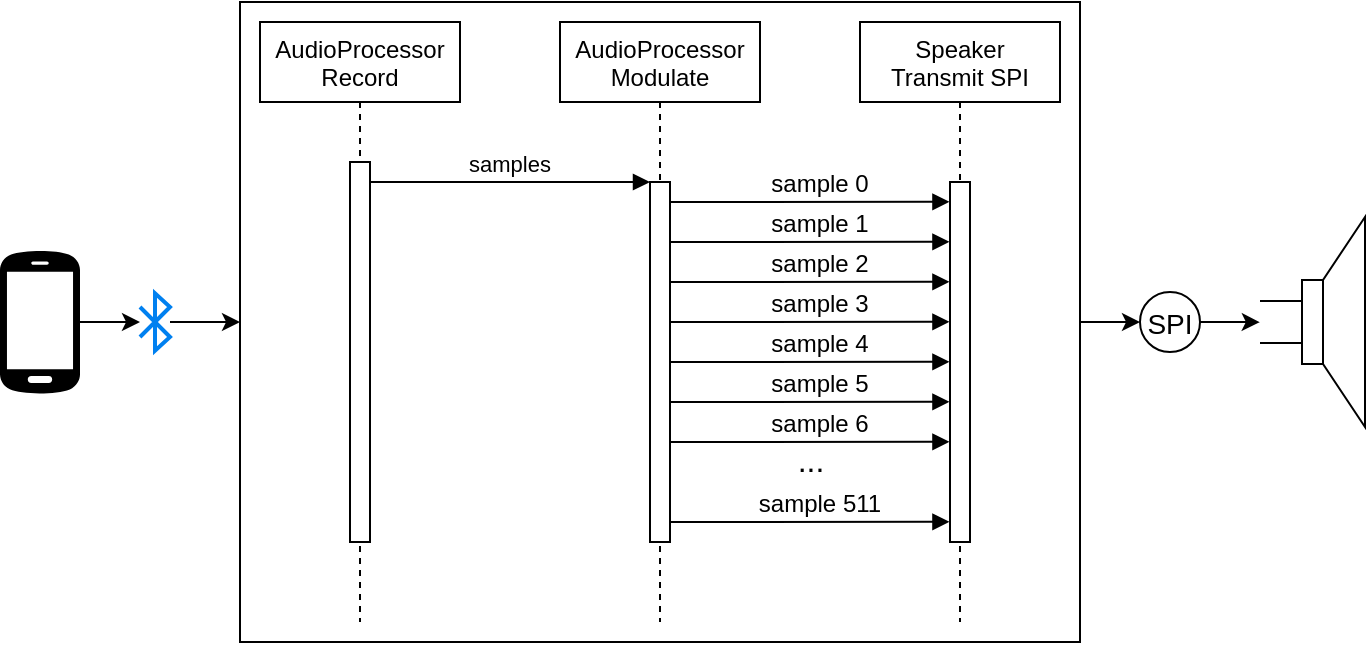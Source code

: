 <mxfile version="20.2.3" type="device" pages="2"><diagram id="kgpKYQtTHZ0yAKxKKP6v" name="Audio Processing"><mxGraphModel dx="1180" dy="834" grid="1" gridSize="10" guides="1" tooltips="1" connect="1" arrows="1" fold="1" page="1" pageScale="1" pageWidth="827" pageHeight="583" math="0" shadow="0"><root><mxCell id="0"/><mxCell id="1" parent="0"/><mxCell id="3nuBFxr9cyL0pnOWT2aG-1" value="AudioProcessor&#10;Record" style="shape=umlLifeline;perimeter=lifelinePerimeter;container=1;collapsible=0;recursiveResize=0;rounded=0;shadow=0;strokeWidth=1;" parent="1" vertex="1"><mxGeometry x="210" y="80" width="100" height="300" as="geometry"/></mxCell><mxCell id="3nuBFxr9cyL0pnOWT2aG-2" value="" style="points=[];perimeter=orthogonalPerimeter;rounded=0;shadow=0;strokeWidth=1;" parent="3nuBFxr9cyL0pnOWT2aG-1" vertex="1"><mxGeometry x="45" y="70" width="10" height="190" as="geometry"/></mxCell><mxCell id="3nuBFxr9cyL0pnOWT2aG-5" value="AudioProcessor&#10;Modulate" style="shape=umlLifeline;perimeter=lifelinePerimeter;container=1;collapsible=0;recursiveResize=0;rounded=0;shadow=0;strokeWidth=1;" parent="1" vertex="1"><mxGeometry x="360" y="80" width="100" height="300" as="geometry"/></mxCell><mxCell id="3nuBFxr9cyL0pnOWT2aG-6" value="" style="points=[];perimeter=orthogonalPerimeter;rounded=0;shadow=0;strokeWidth=1;" parent="3nuBFxr9cyL0pnOWT2aG-5" vertex="1"><mxGeometry x="45" y="80" width="10" height="180" as="geometry"/></mxCell><mxCell id="3nuBFxr9cyL0pnOWT2aG-8" value="samples" style="verticalAlign=bottom;endArrow=block;entryX=0;entryY=0;shadow=0;strokeWidth=1;" parent="1" source="3nuBFxr9cyL0pnOWT2aG-2" target="3nuBFxr9cyL0pnOWT2aG-6" edge="1"><mxGeometry relative="1" as="geometry"><mxPoint x="365" y="160" as="sourcePoint"/></mxGeometry></mxCell><mxCell id="kuTemVcEbw4K7YpPaer1-1" value="Speaker&#10;Transmit SPI" style="shape=umlLifeline;perimeter=lifelinePerimeter;container=1;collapsible=0;recursiveResize=0;rounded=0;shadow=0;strokeWidth=1;" parent="1" vertex="1"><mxGeometry x="510" y="80" width="100" height="300" as="geometry"/></mxCell><mxCell id="kuTemVcEbw4K7YpPaer1-2" value="" style="points=[];perimeter=orthogonalPerimeter;rounded=0;shadow=0;strokeWidth=1;" parent="kuTemVcEbw4K7YpPaer1-1" vertex="1"><mxGeometry x="45" y="80" width="10" height="180" as="geometry"/></mxCell><mxCell id="kuTemVcEbw4K7YpPaer1-24" value="..." style="text;html=1;align=center;verticalAlign=middle;resizable=0;points=[];autosize=1;strokeColor=none;fillColor=none;fontSize=16;" parent="1" vertex="1"><mxGeometry x="465" y="284" width="40" height="30" as="geometry"/></mxCell><mxCell id="kuTemVcEbw4K7YpPaer1-26" value="sample 0" style="verticalAlign=bottom;endArrow=block;shadow=0;strokeWidth=1;entryX=-0.028;entryY=0.055;entryDx=0;entryDy=0;entryPerimeter=0;fontSize=12;" parent="1" target="kuTemVcEbw4K7YpPaer1-2" edge="1"><mxGeometry x="0.074" relative="1" as="geometry"><mxPoint x="415" y="170.0" as="sourcePoint"/><mxPoint x="550" y="170" as="targetPoint"/><mxPoint as="offset"/></mxGeometry></mxCell><mxCell id="p8wUDSmrYqKsGamrTQwv-9" style="edgeStyle=orthogonalEdgeStyle;rounded=0;orthogonalLoop=1;jettySize=auto;html=1;entryX=0;entryY=0.5;entryDx=0;entryDy=0;fontSize=14;" edge="1" parent="1" source="sOebvRbx62T7N7JQh5-u-1" target="p8wUDSmrYqKsGamrTQwv-1"><mxGeometry relative="1" as="geometry"/></mxCell><mxCell id="sOebvRbx62T7N7JQh5-u-1" value="" style="html=1;verticalLabelPosition=bottom;align=center;labelBackgroundColor=#ffffff;verticalAlign=top;strokeWidth=2;strokeColor=#0080F0;shadow=0;dashed=0;shape=mxgraph.ios7.icons.bluetooth;pointerEvents=1" parent="1" vertex="1"><mxGeometry x="150" y="215.6" width="15" height="28.8" as="geometry"/></mxCell><mxCell id="p8wUDSmrYqKsGamrTQwv-10" style="edgeStyle=orthogonalEdgeStyle;rounded=0;orthogonalLoop=1;jettySize=auto;html=1;entryX=0;entryY=0.5;entryDx=0;entryDy=0;entryPerimeter=0;fontSize=14;" edge="1" parent="1" source="sOebvRbx62T7N7JQh5-u-3" target="sOebvRbx62T7N7JQh5-u-1"><mxGeometry relative="1" as="geometry"/></mxCell><mxCell id="sOebvRbx62T7N7JQh5-u-3" value="" style="sketch=0;pointerEvents=1;shadow=0;dashed=0;html=1;strokeColor=none;fillColor=#000000;labelPosition=center;verticalLabelPosition=bottom;verticalAlign=top;outlineConnect=0;align=center;shape=mxgraph.office.devices.cell_phone_android_proportional;aspect=fixed;" parent="1" vertex="1"><mxGeometry x="80" y="193.53" width="40" height="72.94" as="geometry"/></mxCell><mxCell id="cVhAYiBUzjoSXIWNtNKh-3" value="sample 1" style="verticalAlign=bottom;endArrow=block;shadow=0;strokeWidth=1;entryX=-0.028;entryY=0.055;entryDx=0;entryDy=0;entryPerimeter=0;fontSize=12;" parent="1" edge="1"><mxGeometry x="0.074" relative="1" as="geometry"><mxPoint x="415" y="190.0" as="sourcePoint"/><mxPoint x="554.72" y="189.9" as="targetPoint"/><mxPoint as="offset"/></mxGeometry></mxCell><mxCell id="cVhAYiBUzjoSXIWNtNKh-4" value="sample 2" style="verticalAlign=bottom;endArrow=block;shadow=0;strokeWidth=1;entryX=-0.028;entryY=0.055;entryDx=0;entryDy=0;entryPerimeter=0;fontSize=12;" parent="1" edge="1"><mxGeometry x="0.074" relative="1" as="geometry"><mxPoint x="415" y="210.0" as="sourcePoint"/><mxPoint x="554.72" y="209.9" as="targetPoint"/><mxPoint as="offset"/></mxGeometry></mxCell><mxCell id="cVhAYiBUzjoSXIWNtNKh-5" value="sample 3" style="verticalAlign=bottom;endArrow=block;shadow=0;strokeWidth=1;entryX=-0.028;entryY=0.055;entryDx=0;entryDy=0;entryPerimeter=0;fontSize=12;" parent="1" edge="1"><mxGeometry x="0.074" relative="1" as="geometry"><mxPoint x="415" y="230.0" as="sourcePoint"/><mxPoint x="554.72" y="229.9" as="targetPoint"/><mxPoint as="offset"/></mxGeometry></mxCell><mxCell id="cVhAYiBUzjoSXIWNtNKh-6" value="sample 4" style="verticalAlign=bottom;endArrow=block;shadow=0;strokeWidth=1;entryX=-0.028;entryY=0.055;entryDx=0;entryDy=0;entryPerimeter=0;fontSize=12;" parent="1" edge="1"><mxGeometry x="0.074" relative="1" as="geometry"><mxPoint x="415" y="250.0" as="sourcePoint"/><mxPoint x="554.72" y="249.9" as="targetPoint"/><mxPoint as="offset"/></mxGeometry></mxCell><mxCell id="cVhAYiBUzjoSXIWNtNKh-7" value="sample 5" style="verticalAlign=bottom;endArrow=block;shadow=0;strokeWidth=1;entryX=-0.028;entryY=0.055;entryDx=0;entryDy=0;entryPerimeter=0;fontSize=12;" parent="1" edge="1"><mxGeometry x="0.074" relative="1" as="geometry"><mxPoint x="415" y="270.0" as="sourcePoint"/><mxPoint x="554.72" y="269.9" as="targetPoint"/><mxPoint as="offset"/></mxGeometry></mxCell><mxCell id="cVhAYiBUzjoSXIWNtNKh-8" value="sample 6" style="verticalAlign=bottom;endArrow=block;shadow=0;strokeWidth=1;entryX=-0.028;entryY=0.055;entryDx=0;entryDy=0;entryPerimeter=0;fontSize=12;" parent="1" edge="1"><mxGeometry x="0.074" relative="1" as="geometry"><mxPoint x="415" y="290.0" as="sourcePoint"/><mxPoint x="554.72" y="289.9" as="targetPoint"/><mxPoint as="offset"/></mxGeometry></mxCell><mxCell id="cVhAYiBUzjoSXIWNtNKh-9" value="sample 511" style="verticalAlign=bottom;endArrow=block;shadow=0;strokeWidth=1;entryX=-0.028;entryY=0.055;entryDx=0;entryDy=0;entryPerimeter=0;fontSize=12;" parent="1" edge="1"><mxGeometry x="0.074" relative="1" as="geometry"><mxPoint x="415" y="330.0" as="sourcePoint"/><mxPoint x="554.72" y="329.9" as="targetPoint"/><mxPoint as="offset"/></mxGeometry></mxCell><mxCell id="p8wUDSmrYqKsGamrTQwv-11" style="edgeStyle=orthogonalEdgeStyle;rounded=0;orthogonalLoop=1;jettySize=auto;html=1;entryX=0;entryY=0.5;entryDx=0;entryDy=0;fontSize=14;" edge="1" parent="1" source="p8wUDSmrYqKsGamrTQwv-1" target="p8wUDSmrYqKsGamrTQwv-5"><mxGeometry relative="1" as="geometry"/></mxCell><mxCell id="p8wUDSmrYqKsGamrTQwv-1" value="" style="rounded=0;whiteSpace=wrap;html=1;fillColor=none;" vertex="1" parent="1"><mxGeometry x="200" y="70" width="420" height="320" as="geometry"/></mxCell><mxCell id="p8wUDSmrYqKsGamrTQwv-12" style="edgeStyle=orthogonalEdgeStyle;rounded=0;orthogonalLoop=1;jettySize=auto;html=1;entryX=-0.002;entryY=0.501;entryDx=0;entryDy=0;entryPerimeter=0;fontSize=14;" edge="1" parent="1" source="p8wUDSmrYqKsGamrTQwv-5" target="p8wUDSmrYqKsGamrTQwv-7"><mxGeometry relative="1" as="geometry"/></mxCell><mxCell id="p8wUDSmrYqKsGamrTQwv-5" value="SPI" style="ellipse;whiteSpace=wrap;html=1;aspect=fixed;fillColor=none;verticalAlign=middle;fontSize=14;spacingTop=1;spacingBottom=0;" vertex="1" parent="1"><mxGeometry x="650" y="215" width="30" height="30" as="geometry"/></mxCell><mxCell id="p8wUDSmrYqKsGamrTQwv-7" value="" style="pointerEvents=1;verticalLabelPosition=bottom;shadow=0;dashed=0;align=center;html=1;verticalAlign=top;shape=mxgraph.electrical.electro-mechanical.loudspeaker;fillColor=none;aspect=fixed;" vertex="1" parent="1"><mxGeometry x="710" y="177.5" width="52.5" height="105" as="geometry"/></mxCell></root></mxGraphModel></diagram><diagram id="vCx6j-eRG1Kj5JwFe5_Z" name="Audio Processing V2"><mxGraphModel dx="1731" dy="1260" grid="1" gridSize="10" guides="1" tooltips="1" connect="1" arrows="1" fold="1" page="1" pageScale="1" pageWidth="827" pageHeight="583" math="0" shadow="0"><root><mxCell id="0"/><mxCell id="1" parent="0"/><mxCell id="N2W8WLR6OwkR1YN4H56j-33" style="edgeStyle=orthogonalEdgeStyle;rounded=0;orthogonalLoop=1;jettySize=auto;html=1;entryX=0;entryY=0.5;entryDx=0;entryDy=0;fontSize=16;" edge="1" parent="1" source="N2W8WLR6OwkR1YN4H56j-1" target="N2W8WLR6OwkR1YN4H56j-5"><mxGeometry relative="1" as="geometry"/></mxCell><mxCell id="N2W8WLR6OwkR1YN4H56j-1" value="" style="html=1;verticalLabelPosition=bottom;align=center;labelBackgroundColor=#ffffff;verticalAlign=top;strokeWidth=2;strokeColor=#0080F0;shadow=0;dashed=0;shape=mxgraph.ios7.icons.bluetooth;pointerEvents=1" vertex="1" parent="1"><mxGeometry x="120" y="181.47" width="15" height="28.8" as="geometry"/></mxCell><mxCell id="N2W8WLR6OwkR1YN4H56j-4" style="edgeStyle=orthogonalEdgeStyle;rounded=0;orthogonalLoop=1;jettySize=auto;html=1;entryX=0;entryY=0.5;entryDx=0;entryDy=0;entryPerimeter=0;" edge="1" parent="1" source="N2W8WLR6OwkR1YN4H56j-2" target="N2W8WLR6OwkR1YN4H56j-1"><mxGeometry relative="1" as="geometry"/></mxCell><mxCell id="N2W8WLR6OwkR1YN4H56j-2" value="" style="sketch=0;pointerEvents=1;shadow=0;dashed=0;html=1;strokeColor=none;fillColor=#505050;labelPosition=center;verticalLabelPosition=bottom;verticalAlign=top;outlineConnect=0;align=center;shape=mxgraph.office.devices.cell_phone_android_proportional;aspect=fixed;" vertex="1" parent="1"><mxGeometry x="50" y="159.4" width="40" height="72.94" as="geometry"/></mxCell><mxCell id="N2W8WLR6OwkR1YN4H56j-32" style="edgeStyle=orthogonalEdgeStyle;rounded=0;orthogonalLoop=1;jettySize=auto;html=1;entryX=0;entryY=0.5;entryDx=0;entryDy=0;fontSize=16;" edge="1" parent="1" source="N2W8WLR6OwkR1YN4H56j-5" target="N2W8WLR6OwkR1YN4H56j-7"><mxGeometry relative="1" as="geometry"/></mxCell><mxCell id="N2W8WLR6OwkR1YN4H56j-34" value="Samples" style="edgeLabel;html=1;align=center;verticalAlign=middle;resizable=0;points=[];fontSize=16;" vertex="1" connectable="0" parent="N2W8WLR6OwkR1YN4H56j-32"><mxGeometry x="0.124" relative="1" as="geometry"><mxPoint x="-10" y="-14" as="offset"/></mxGeometry></mxCell><mxCell id="N2W8WLR6OwkR1YN4H56j-5" value="Record" style="rounded=1;whiteSpace=wrap;html=1;" vertex="1" parent="1"><mxGeometry x="160" y="173.87" width="90" height="44" as="geometry"/></mxCell><mxCell id="N2W8WLR6OwkR1YN4H56j-8" style="edgeStyle=orthogonalEdgeStyle;rounded=0;orthogonalLoop=1;jettySize=auto;html=1;exitX=1;exitY=0.181;exitDx=0;exitDy=0;exitPerimeter=0;" edge="1" parent="1" source="N2W8WLR6OwkR1YN4H56j-7"><mxGeometry relative="1" as="geometry"><mxPoint x="520" y="171.6" as="targetPoint"/><Array as="points"/></mxGeometry></mxCell><mxCell id="N2W8WLR6OwkR1YN4H56j-30" value="Samples" style="edgeLabel;html=1;align=center;verticalAlign=middle;resizable=0;points=[];fontSize=16;" vertex="1" connectable="0" parent="N2W8WLR6OwkR1YN4H56j-8"><mxGeometry x="0.052" y="-1" relative="1" as="geometry"><mxPoint x="-12" y="-13" as="offset"/></mxGeometry></mxCell><mxCell id="N2W8WLR6OwkR1YN4H56j-7" value="Modulate" style="rounded=1;whiteSpace=wrap;html=1;" vertex="1" parent="1"><mxGeometry x="340" y="157.81" width="90" height="76.13" as="geometry"/></mxCell><mxCell id="N2W8WLR6OwkR1YN4H56j-11" style="edgeStyle=orthogonalEdgeStyle;rounded=0;orthogonalLoop=1;jettySize=auto;html=1;exitX=1;exitY=0.181;exitDx=0;exitDy=0;exitPerimeter=0;" edge="1" parent="1"><mxGeometry relative="1" as="geometry"><mxPoint x="520.0" y="183.08" as="targetPoint"/><mxPoint x="430.0" y="183.07" as="sourcePoint"/><Array as="points"/></mxGeometry></mxCell><mxCell id="N2W8WLR6OwkR1YN4H56j-12" style="edgeStyle=orthogonalEdgeStyle;rounded=0;orthogonalLoop=1;jettySize=auto;html=1;exitX=1;exitY=0.181;exitDx=0;exitDy=0;exitPerimeter=0;" edge="1" parent="1"><mxGeometry relative="1" as="geometry"><mxPoint x="520.0" y="194.73" as="targetPoint"/><mxPoint x="430.0" y="194.72" as="sourcePoint"/><Array as="points"/></mxGeometry></mxCell><mxCell id="N2W8WLR6OwkR1YN4H56j-13" style="edgeStyle=orthogonalEdgeStyle;rounded=0;orthogonalLoop=1;jettySize=auto;html=1;exitX=1;exitY=0.181;exitDx=0;exitDy=0;exitPerimeter=0;" edge="1" parent="1"><mxGeometry relative="1" as="geometry"><mxPoint x="520.0" y="219.48" as="targetPoint"/><mxPoint x="430.0" y="219.47" as="sourcePoint"/><Array as="points"/></mxGeometry></mxCell><mxCell id="N2W8WLR6OwkR1YN4H56j-20" value="" style="pointerEvents=1;verticalLabelPosition=bottom;shadow=0;dashed=0;align=center;html=1;verticalAlign=top;shape=mxgraph.electrical.electro-mechanical.loudspeaker;fontSize=12;aspect=fixed;" vertex="1" parent="1"><mxGeometry x="710" y="140.43" width="55.44" height="110.87" as="geometry"/></mxCell><mxCell id="N2W8WLR6OwkR1YN4H56j-21" value="&lt;font style=&quot;font-size: 16px;&quot;&gt;...&lt;/font&gt;" style="text;html=1;align=center;verticalAlign=middle;resizable=0;points=[];autosize=1;strokeColor=none;fillColor=none;fontSize=12;" vertex="1" parent="1"><mxGeometry x="445" y="187.87" width="40" height="30" as="geometry"/></mxCell><mxCell id="N2W8WLR6OwkR1YN4H56j-22" value="Transmit SPI" style="rounded=1;whiteSpace=wrap;html=1;" vertex="1" parent="1"><mxGeometry x="520" y="157.81" width="90" height="76.13" as="geometry"/></mxCell><mxCell id="N2W8WLR6OwkR1YN4H56j-23" style="edgeStyle=orthogonalEdgeStyle;rounded=0;orthogonalLoop=1;jettySize=auto;html=1;exitX=1;exitY=0.181;exitDx=0;exitDy=0;exitPerimeter=0;" edge="1" parent="1"><mxGeometry relative="1" as="geometry"><mxPoint x="700" y="171.6" as="targetPoint"/><mxPoint x="610" y="171.59" as="sourcePoint"/><Array as="points"/></mxGeometry></mxCell><mxCell id="N2W8WLR6OwkR1YN4H56j-31" value="Samples" style="edgeLabel;html=1;align=center;verticalAlign=middle;resizable=0;points=[];fontSize=16;" vertex="1" connectable="0" parent="N2W8WLR6OwkR1YN4H56j-23"><mxGeometry x="-0.204" y="1" relative="1" as="geometry"><mxPoint x="-1" y="-11" as="offset"/></mxGeometry></mxCell><mxCell id="N2W8WLR6OwkR1YN4H56j-24" style="edgeStyle=orthogonalEdgeStyle;rounded=0;orthogonalLoop=1;jettySize=auto;html=1;exitX=1;exitY=0.181;exitDx=0;exitDy=0;exitPerimeter=0;" edge="1" parent="1"><mxGeometry relative="1" as="geometry"><mxPoint x="700.0" y="183.08" as="targetPoint"/><mxPoint x="610.0" y="183.07" as="sourcePoint"/><Array as="points"/></mxGeometry></mxCell><mxCell id="N2W8WLR6OwkR1YN4H56j-25" style="edgeStyle=orthogonalEdgeStyle;rounded=0;orthogonalLoop=1;jettySize=auto;html=1;exitX=1;exitY=0.181;exitDx=0;exitDy=0;exitPerimeter=0;" edge="1" parent="1"><mxGeometry relative="1" as="geometry"><mxPoint x="700.0" y="194.73" as="targetPoint"/><mxPoint x="610.0" y="194.72" as="sourcePoint"/><Array as="points"/></mxGeometry></mxCell><mxCell id="N2W8WLR6OwkR1YN4H56j-26" style="edgeStyle=orthogonalEdgeStyle;rounded=0;orthogonalLoop=1;jettySize=auto;html=1;exitX=1;exitY=0.181;exitDx=0;exitDy=0;exitPerimeter=0;" edge="1" parent="1"><mxGeometry relative="1" as="geometry"><mxPoint x="700.0" y="219.48" as="targetPoint"/><mxPoint x="610.0" y="219.47" as="sourcePoint"/><Array as="points"/></mxGeometry></mxCell><mxCell id="N2W8WLR6OwkR1YN4H56j-27" value="&lt;font style=&quot;font-size: 16px;&quot;&gt;...&lt;/font&gt;" style="text;html=1;align=center;verticalAlign=middle;resizable=0;points=[];autosize=1;strokeColor=none;fillColor=none;fontSize=12;" vertex="1" parent="1"><mxGeometry x="625" y="187.87" width="40" height="30" as="geometry"/></mxCell></root></mxGraphModel></diagram></mxfile>